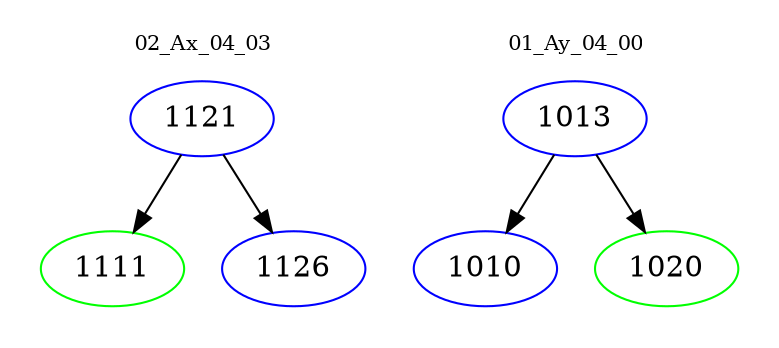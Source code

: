 digraph{
subgraph cluster_0 {
color = white
label = "02_Ax_04_03";
fontsize=10;
T0_1121 [label="1121", color="blue"]
T0_1121 -> T0_1111 [color="black"]
T0_1111 [label="1111", color="green"]
T0_1121 -> T0_1126 [color="black"]
T0_1126 [label="1126", color="blue"]
}
subgraph cluster_1 {
color = white
label = "01_Ay_04_00";
fontsize=10;
T1_1013 [label="1013", color="blue"]
T1_1013 -> T1_1010 [color="black"]
T1_1010 [label="1010", color="blue"]
T1_1013 -> T1_1020 [color="black"]
T1_1020 [label="1020", color="green"]
}
}
